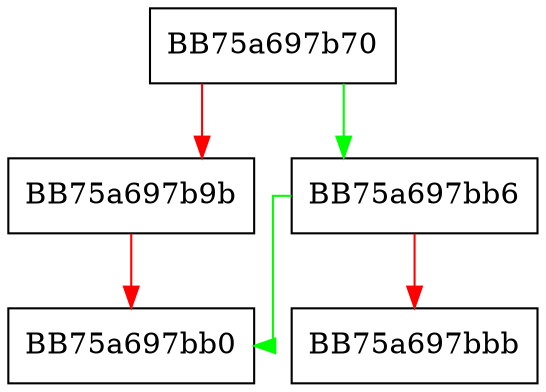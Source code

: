 digraph _Do_call {
  node [shape="box"];
  graph [splines=ortho];
  BB75a697b70 -> BB75a697bb6 [color="green"];
  BB75a697b70 -> BB75a697b9b [color="red"];
  BB75a697b9b -> BB75a697bb0 [color="red"];
  BB75a697bb6 -> BB75a697bb0 [color="green"];
  BB75a697bb6 -> BB75a697bbb [color="red"];
}
